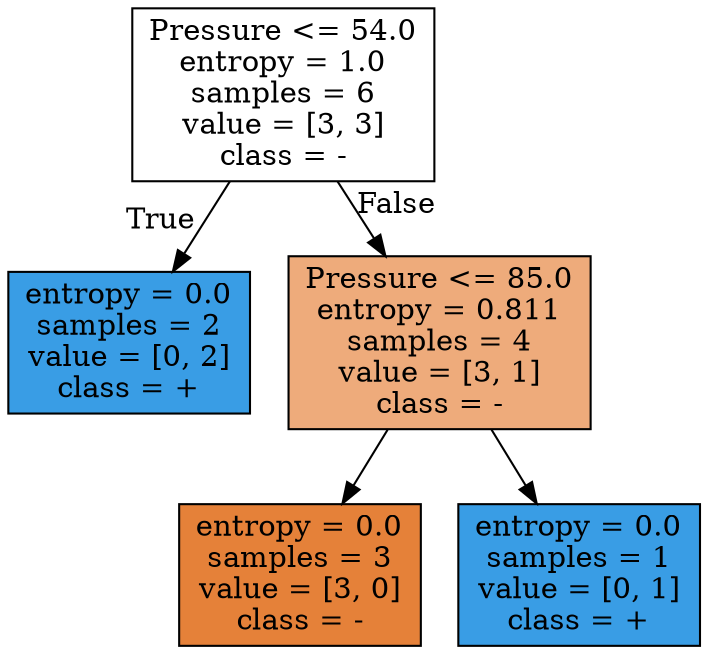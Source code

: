 digraph Tree {
node [shape=box, style="filled", color="black"] ;
0 [label="Pressure <= 54.0\nentropy = 1.0\nsamples = 6\nvalue = [3, 3]\nclass = -", fillcolor="#ffffff"] ;
1 [label="entropy = 0.0\nsamples = 2\nvalue = [0, 2]\nclass = +", fillcolor="#399de5"] ;
0 -> 1 [labeldistance=2.5, labelangle=45, headlabel="True"] ;
2 [label="Pressure <= 85.0\nentropy = 0.811\nsamples = 4\nvalue = [3, 1]\nclass = -", fillcolor="#eeab7b"] ;
0 -> 2 [labeldistance=2.5, labelangle=-45, headlabel="False"] ;
3 [label="entropy = 0.0\nsamples = 3\nvalue = [3, 0]\nclass = -", fillcolor="#e58139"] ;
2 -> 3 ;
4 [label="entropy = 0.0\nsamples = 1\nvalue = [0, 1]\nclass = +", fillcolor="#399de5"] ;
2 -> 4 ;
}
